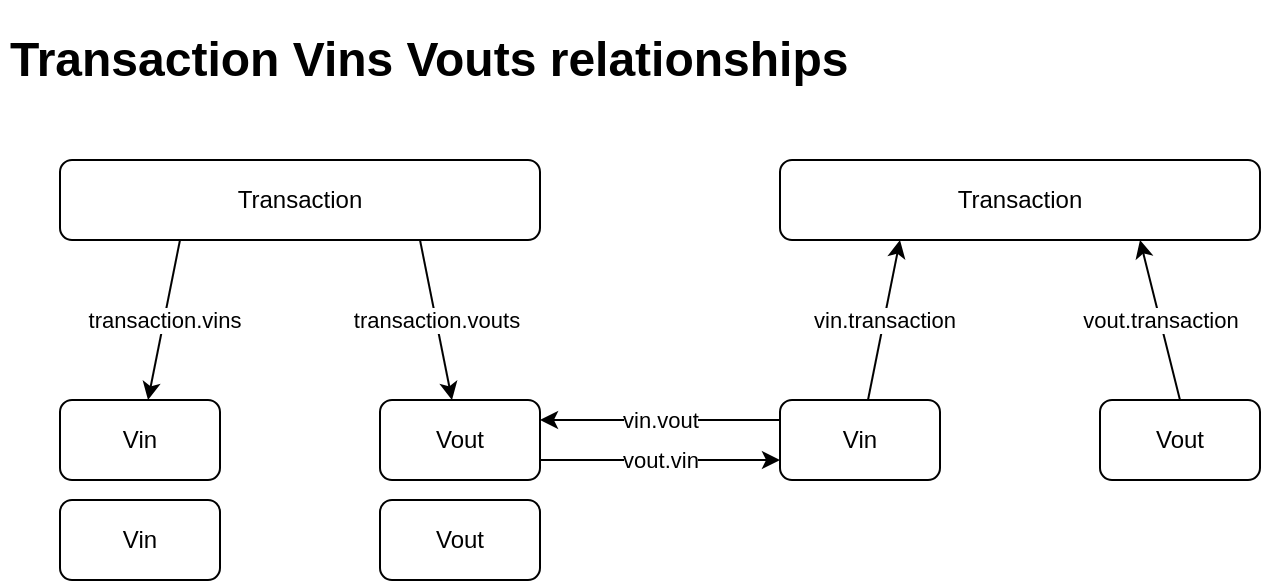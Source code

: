 <mxfile>
    <diagram id="qHLsLJoB1cqdEK1VO3AA" name="Transaction">
        <mxGraphModel dx="1240" dy="467" grid="1" gridSize="10" guides="1" tooltips="1" connect="1" arrows="1" fold="1" page="1" pageScale="1" pageWidth="850" pageHeight="1100" math="0" shadow="0">
            <root>
                <mxCell id="0"/>
                <mxCell id="1" parent="0"/>
                <mxCell id="15" value="vin.transaction" style="edgeStyle=none;html=1;entryX=0.25;entryY=1;entryDx=0;entryDy=0;" edge="1" parent="1" source="2" target="9">
                    <mxGeometry relative="1" as="geometry"/>
                </mxCell>
                <mxCell id="17" value="vin.vout" style="edgeStyle=none;html=1;exitX=0;exitY=0.25;exitDx=0;exitDy=0;entryX=1;entryY=0.25;entryDx=0;entryDy=0;" edge="1" parent="1" source="2" target="13">
                    <mxGeometry relative="1" as="geometry"/>
                </mxCell>
                <mxCell id="2" value="Vin" style="rounded=1;whiteSpace=wrap;html=1;" vertex="1" parent="1">
                    <mxGeometry x="400" y="200" width="80" height="40" as="geometry"/>
                </mxCell>
                <mxCell id="10" value="vout.vin" style="edgeStyle=none;html=1;entryX=0;entryY=0.75;entryDx=0;entryDy=0;exitX=1;exitY=0.75;exitDx=0;exitDy=0;" edge="1" parent="1" source="13" target="2">
                    <mxGeometry relative="1" as="geometry"/>
                </mxCell>
                <mxCell id="4" value="Vout" style="rounded=1;whiteSpace=wrap;html=1;" vertex="1" parent="1">
                    <mxGeometry x="560" y="200" width="80" height="40" as="geometry"/>
                </mxCell>
                <mxCell id="16" value="transaction.vouts" style="edgeStyle=none;html=1;exitX=0.75;exitY=1;exitDx=0;exitDy=0;" edge="1" parent="1" source="14" target="13">
                    <mxGeometry relative="1" as="geometry"/>
                </mxCell>
                <mxCell id="9" value="Transaction" style="rounded=1;whiteSpace=wrap;html=1;" vertex="1" parent="1">
                    <mxGeometry x="400" y="80" width="240" height="40" as="geometry"/>
                </mxCell>
                <mxCell id="11" value="Vin" style="rounded=1;whiteSpace=wrap;html=1;" vertex="1" parent="1">
                    <mxGeometry x="40" y="200" width="80" height="40" as="geometry"/>
                </mxCell>
                <mxCell id="19" value="vout.transaction" style="edgeStyle=none;html=1;entryX=0.75;entryY=1;entryDx=0;entryDy=0;exitX=0.5;exitY=0;exitDx=0;exitDy=0;" edge="1" parent="1" source="4" target="9">
                    <mxGeometry relative="1" as="geometry"/>
                </mxCell>
                <mxCell id="13" value="Vout" style="rounded=1;whiteSpace=wrap;html=1;" vertex="1" parent="1">
                    <mxGeometry x="200" y="200" width="80" height="40" as="geometry"/>
                </mxCell>
                <mxCell id="21" value="transaction.vins" style="edgeStyle=none;html=1;exitX=0.25;exitY=1;exitDx=0;exitDy=0;" edge="1" parent="1" source="14" target="11">
                    <mxGeometry relative="1" as="geometry"/>
                </mxCell>
                <mxCell id="14" value="Transaction" style="rounded=1;whiteSpace=wrap;html=1;" vertex="1" parent="1">
                    <mxGeometry x="40" y="80" width="240" height="40" as="geometry"/>
                </mxCell>
                <mxCell id="18" value="Vout" style="rounded=1;whiteSpace=wrap;html=1;" vertex="1" parent="1">
                    <mxGeometry x="200" y="250" width="80" height="40" as="geometry"/>
                </mxCell>
                <mxCell id="22" value="Vin" style="rounded=1;whiteSpace=wrap;html=1;" vertex="1" parent="1">
                    <mxGeometry x="40" y="250" width="80" height="40" as="geometry"/>
                </mxCell>
                <mxCell id="42" value="&lt;h1&gt;Transaction Vins Vouts relationships&lt;/h1&gt;" style="text;html=1;strokeColor=none;fillColor=none;spacing=5;spacingTop=-20;whiteSpace=wrap;overflow=hidden;rounded=0;" vertex="1" parent="1">
                    <mxGeometry x="10" y="10" width="470" height="40" as="geometry"/>
                </mxCell>
            </root>
        </mxGraphModel>
    </diagram>
    <diagram id="fVLlN5fVuzXZGzcx-HhE" name="Address">
        <mxGraphModel dx="1240" dy="467" grid="1" gridSize="10" guides="1" tooltips="1" connect="1" arrows="1" fold="1" page="1" pageScale="1" pageWidth="850" pageHeight="1100" math="0" shadow="0">
            <root>
                <mxCell id="VkCvMzv_z-qRqLYIqAli-0"/>
                <mxCell id="VkCvMzv_z-qRqLYIqAli-1" parent="VkCvMzv_z-qRqLYIqAli-0"/>
                <mxCell id="ca_tJFSk9PKW3v3jFL21-0" value="" style="rounded=0;whiteSpace=wrap;html=1;" vertex="1" parent="VkCvMzv_z-qRqLYIqAli-1">
                    <mxGeometry x="30" y="70" width="100" height="180" as="geometry"/>
                </mxCell>
                <mxCell id="ca_tJFSk9PKW3v3jFL21-1" value=".toAddress" style="edgeStyle=elbowEdgeStyle;elbow=vertical;html=1;entryX=0;entryY=0.25;entryDx=0;entryDy=0;" edge="1" parent="VkCvMzv_z-qRqLYIqAli-1" source="ca_tJFSk9PKW3v3jFL21-2" target="ca_tJFSk9PKW3v3jFL21-4">
                    <mxGeometry relative="1" as="geometry"/>
                </mxCell>
                <mxCell id="ca_tJFSk9PKW3v3jFL21-2" value="Vout&lt;br&gt;.address" style="rounded=1;whiteSpace=wrap;html=1;" vertex="1" parent="VkCvMzv_z-qRqLYIqAli-1">
                    <mxGeometry x="40" y="80" width="80" height="70" as="geometry"/>
                </mxCell>
                <mxCell id="ca_tJFSk9PKW3v3jFL21-3" value=".vouts" style="edgeStyle=elbowEdgeStyle;html=1;elbow=vertical;" edge="1" parent="VkCvMzv_z-qRqLYIqAli-1" source="ca_tJFSk9PKW3v3jFL21-4">
                    <mxGeometry relative="1" as="geometry">
                        <mxPoint x="130" y="160" as="targetPoint"/>
                        <Array as="points">
                            <mxPoint x="140" y="160"/>
                        </Array>
                    </mxGeometry>
                </mxCell>
                <mxCell id="ca_tJFSk9PKW3v3jFL21-13" value=".balances" style="edgeStyle=elbowEdgeStyle;elbow=vertical;html=1;entryX=0;entryY=0.5;entryDx=0;entryDy=0;" edge="1" parent="VkCvMzv_z-qRqLYIqAli-1" source="ca_tJFSk9PKW3v3jFL21-4" target="ca_tJFSk9PKW3v3jFL21-8">
                    <mxGeometry relative="1" as="geometry"/>
                </mxCell>
                <mxCell id="ca_tJFSk9PKW3v3jFL21-4" value="address" style="rounded=1;whiteSpace=wrap;html=1;" vertex="1" parent="VkCvMzv_z-qRqLYIqAli-1">
                    <mxGeometry x="240" y="80" width="160" height="160" as="geometry"/>
                </mxCell>
                <mxCell id="ca_tJFSk9PKW3v3jFL21-5" value="&lt;h1&gt;Address relationships&lt;/h1&gt;" style="text;html=1;strokeColor=none;fillColor=none;spacing=5;spacingTop=-20;whiteSpace=wrap;overflow=hidden;rounded=0;" vertex="1" parent="VkCvMzv_z-qRqLYIqAli-1">
                    <mxGeometry x="10" y="10" width="380" height="40" as="geometry"/>
                </mxCell>
                <mxCell id="ca_tJFSk9PKW3v3jFL21-6" value=".toAddress" style="edgeStyle=elbowEdgeStyle;elbow=vertical;html=1;entryX=0;entryY=0.75;entryDx=0;entryDy=0;" edge="1" parent="VkCvMzv_z-qRqLYIqAli-1" source="ca_tJFSk9PKW3v3jFL21-7" target="ca_tJFSk9PKW3v3jFL21-4">
                    <mxGeometry relative="1" as="geometry"/>
                </mxCell>
                <mxCell id="ca_tJFSk9PKW3v3jFL21-7" value="Vout&lt;br&gt;.address" style="rounded=1;whiteSpace=wrap;html=1;" vertex="1" parent="VkCvMzv_z-qRqLYIqAli-1">
                    <mxGeometry x="40" y="170" width="80" height="70" as="geometry"/>
                </mxCell>
                <mxCell id="ca_tJFSk9PKW3v3jFL21-8" value="" style="rounded=0;whiteSpace=wrap;html=1;" vertex="1" parent="VkCvMzv_z-qRqLYIqAli-1">
                    <mxGeometry x="510" y="70" width="140" height="180" as="geometry"/>
                </mxCell>
                <mxCell id="ca_tJFSk9PKW3v3jFL21-11" value=".ofAddress" style="edgeStyle=elbowEdgeStyle;elbow=vertical;html=1;" edge="1" parent="VkCvMzv_z-qRqLYIqAli-1" source="ca_tJFSk9PKW3v3jFL21-9" target="ca_tJFSk9PKW3v3jFL21-4">
                    <mxGeometry relative="1" as="geometry"/>
                </mxCell>
                <mxCell id="ca_tJFSk9PKW3v3jFL21-9" value="AddressBalance&lt;br&gt;.address" style="rounded=1;whiteSpace=wrap;html=1;" vertex="1" parent="VkCvMzv_z-qRqLYIqAli-1">
                    <mxGeometry x="520" y="80" width="120" height="70" as="geometry"/>
                </mxCell>
                <mxCell id="ca_tJFSk9PKW3v3jFL21-12" value=".ofAddress" style="edgeStyle=elbowEdgeStyle;elbow=vertical;html=1;" edge="1" parent="VkCvMzv_z-qRqLYIqAli-1" source="ca_tJFSk9PKW3v3jFL21-10" target="ca_tJFSk9PKW3v3jFL21-4">
                    <mxGeometry relative="1" as="geometry"/>
                </mxCell>
                <mxCell id="ca_tJFSk9PKW3v3jFL21-10" value="AddressBalance&lt;br&gt;.address" style="rounded=1;whiteSpace=wrap;html=1;" vertex="1" parent="VkCvMzv_z-qRqLYIqAli-1">
                    <mxGeometry x="520" y="170" width="120" height="70" as="geometry"/>
                </mxCell>
                <mxCell id="ca_tJFSk9PKW3v3jFL21-14" value="" style="rounded=0;whiteSpace=wrap;html=1;" vertex="1" parent="VkCvMzv_z-qRqLYIqAli-1">
                    <mxGeometry x="30" y="430" width="180" height="60" as="geometry"/>
                </mxCell>
                <mxCell id="ca_tJFSk9PKW3v3jFL21-16" value="Wallet" style="rounded=1;whiteSpace=wrap;html=1;" vertex="1" parent="VkCvMzv_z-qRqLYIqAli-1">
                    <mxGeometry x="130" y="440" width="70" height="40" as="geometry"/>
                </mxCell>
                <mxCell id="ca_tJFSk9PKW3v3jFL21-25" value=".addresses" style="edgeStyle=elbowEdgeStyle;html=1;entryX=0.25;entryY=1;entryDx=0;entryDy=0;" edge="1" parent="VkCvMzv_z-qRqLYIqAli-1" source="ca_tJFSk9PKW3v3jFL21-17" target="ca_tJFSk9PKW3v3jFL21-22">
                    <mxGeometry relative="1" as="geometry">
                        <mxPoint y="400" as="targetPoint"/>
                    </mxGeometry>
                </mxCell>
                <mxCell id="ca_tJFSk9PKW3v3jFL21-17" value="Wallet" style="rounded=1;whiteSpace=wrap;html=1;" vertex="1" parent="VkCvMzv_z-qRqLYIqAli-1">
                    <mxGeometry x="40" y="440" width="70" height="40" as="geometry"/>
                </mxCell>
                <mxCell id="ca_tJFSk9PKW3v3jFL21-22" value="" style="rounded=0;whiteSpace=wrap;html=1;" vertex="1" parent="VkCvMzv_z-qRqLYIqAli-1">
                    <mxGeometry x="30" y="310" width="180" height="60" as="geometry"/>
                </mxCell>
                <mxCell id="ca_tJFSk9PKW3v3jFL21-27" value=".wallets" style="edgeStyle=elbowEdgeStyle;html=1;entryX=0.75;entryY=0;entryDx=0;entryDy=0;" edge="1" parent="VkCvMzv_z-qRqLYIqAli-1" source="ca_tJFSk9PKW3v3jFL21-23" target="ca_tJFSk9PKW3v3jFL21-14">
                    <mxGeometry relative="1" as="geometry">
                        <mxPoint x="210" y="410" as="targetPoint"/>
                    </mxGeometry>
                </mxCell>
                <mxCell id="ca_tJFSk9PKW3v3jFL21-23" value="Address" style="rounded=1;whiteSpace=wrap;html=1;" vertex="1" parent="VkCvMzv_z-qRqLYIqAli-1">
                    <mxGeometry x="130" y="320" width="70" height="40" as="geometry"/>
                </mxCell>
                <mxCell id="ca_tJFSk9PKW3v3jFL21-24" value="Address" style="rounded=1;whiteSpace=wrap;html=1;" vertex="1" parent="VkCvMzv_z-qRqLYIqAli-1">
                    <mxGeometry x="40" y="320" width="70" height="40" as="geometry"/>
                </mxCell>
                <mxCell id="4qh_kSi5nV7RQIIv8A8w-2" value=".nextUnusedAddress" style="edgeStyle=elbowEdgeStyle;elbow=vertical;html=1;entryX=0;entryY=0.5;entryDx=0;entryDy=0;" edge="1" parent="VkCvMzv_z-qRqLYIqAli-1" source="4qh_kSi5nV7RQIIv8A8w-0" target="4qh_kSi5nV7RQIIv8A8w-1">
                    <mxGeometry relative="1" as="geometry"/>
                </mxCell>
                <mxCell id="4qh_kSi5nV7RQIIv8A8w-0" value="Wallet" style="rounded=1;whiteSpace=wrap;html=1;" vertex="1" parent="VkCvMzv_z-qRqLYIqAli-1">
                    <mxGeometry x="40" y="560" width="70" height="40" as="geometry"/>
                </mxCell>
                <mxCell id="4qh_kSi5nV7RQIIv8A8w-1" value="Address" style="rounded=1;whiteSpace=wrap;html=1;" vertex="1" parent="VkCvMzv_z-qRqLYIqAli-1">
                    <mxGeometry x="280" y="560" width="70" height="40" as="geometry"/>
                </mxCell>
            </root>
        </mxGraphModel>
    </diagram>
    <diagram id="CdqLAw8yWthwPMzePcwe" name="Asset">
        <mxGraphModel dx="1240" dy="467" grid="1" gridSize="10" guides="1" tooltips="1" connect="1" arrows="1" fold="1" page="1" pageScale="1" pageWidth="850" pageHeight="1100" math="0" shadow="0">
            <root>
                <mxCell id="PKiCuLvS-IThDVhkIVAQ-0"/>
                <mxCell id="PKiCuLvS-IThDVhkIVAQ-1" parent="PKiCuLvS-IThDVhkIVAQ-0"/>
                <mxCell id="QFYoJzMJZc8vY2araQZo-0" value="" style="rounded=0;whiteSpace=wrap;html=1;" vertex="1" parent="PKiCuLvS-IThDVhkIVAQ-1">
                    <mxGeometry x="30" y="70" width="100" height="180" as="geometry"/>
                </mxCell>
                <mxCell id="QFYoJzMJZc8vY2araQZo-20" value=".vouts" style="edgeStyle=elbowEdgeStyle;elbow=vertical;html=1;entryX=1;entryY=0.5;entryDx=0;entryDy=0;" edge="1" parent="PKiCuLvS-IThDVhkIVAQ-1" source="I4AV2vwx2798LuyGhgIe-2" target="QFYoJzMJZc8vY2araQZo-0">
                    <mxGeometry relative="1" as="geometry"/>
                </mxCell>
                <mxCell id="QFYoJzMJZc8vY2araQZo-21" value=".addressBalances" style="edgeStyle=elbowEdgeStyle;elbow=vertical;html=1;entryX=1;entryY=0.5;entryDx=0;entryDy=0;" edge="1" parent="PKiCuLvS-IThDVhkIVAQ-1" source="I4AV2vwx2798LuyGhgIe-2" target="QFYoJzMJZc8vY2araQZo-7">
                    <mxGeometry relative="1" as="geometry"/>
                </mxCell>
                <mxCell id="QFYoJzMJZc8vY2araQZo-26" value=".walletBalances" style="edgeStyle=elbowEdgeStyle;elbow=vertical;html=1;entryX=1;entryY=0.5;entryDx=0;entryDy=0;" edge="1" parent="PKiCuLvS-IThDVhkIVAQ-1" source="I4AV2vwx2798LuyGhgIe-2" target="QFYoJzMJZc8vY2araQZo-13">
                    <mxGeometry relative="1" as="geometry"/>
                </mxCell>
                <mxCell id="I4AV2vwx2798LuyGhgIe-2" value="Asset" style="rounded=1;whiteSpace=wrap;html=1;" vertex="1" parent="PKiCuLvS-IThDVhkIVAQ-1">
                    <mxGeometry x="320" y="80" width="80" height="560" as="geometry"/>
                </mxCell>
                <mxCell id="QFYoJzMJZc8vY2araQZo-19" value=".asset" style="edgeStyle=elbowEdgeStyle;elbow=vertical;html=1;" edge="1" parent="PKiCuLvS-IThDVhkIVAQ-1" source="QFYoJzMJZc8vY2araQZo-1" target="I4AV2vwx2798LuyGhgIe-2">
                    <mxGeometry relative="1" as="geometry"/>
                </mxCell>
                <mxCell id="QFYoJzMJZc8vY2araQZo-1" value="Vout&lt;br&gt;.symbol" style="rounded=1;whiteSpace=wrap;html=1;" vertex="1" parent="PKiCuLvS-IThDVhkIVAQ-1">
                    <mxGeometry x="40" y="80" width="80" height="70" as="geometry"/>
                </mxCell>
                <mxCell id="QFYoJzMJZc8vY2araQZo-27" value=".asset" style="edgeStyle=elbowEdgeStyle;elbow=vertical;html=1;" edge="1" parent="PKiCuLvS-IThDVhkIVAQ-1" source="QFYoJzMJZc8vY2araQZo-2" target="I4AV2vwx2798LuyGhgIe-2">
                    <mxGeometry relative="1" as="geometry"/>
                </mxCell>
                <mxCell id="QFYoJzMJZc8vY2araQZo-2" value="Vout&lt;br&gt;.symbol" style="rounded=1;whiteSpace=wrap;html=1;" vertex="1" parent="PKiCuLvS-IThDVhkIVAQ-1">
                    <mxGeometry x="40" y="170" width="80" height="70" as="geometry"/>
                </mxCell>
                <mxCell id="QFYoJzMJZc8vY2araQZo-7" value="" style="rounded=0;whiteSpace=wrap;html=1;" vertex="1" parent="PKiCuLvS-IThDVhkIVAQ-1">
                    <mxGeometry x="30" y="270" width="140" height="180" as="geometry"/>
                </mxCell>
                <mxCell id="QFYoJzMJZc8vY2araQZo-22" value=".asset" style="edgeStyle=elbowEdgeStyle;elbow=vertical;html=1;" edge="1" parent="PKiCuLvS-IThDVhkIVAQ-1" source="QFYoJzMJZc8vY2araQZo-10" target="I4AV2vwx2798LuyGhgIe-2">
                    <mxGeometry relative="1" as="geometry"/>
                </mxCell>
                <mxCell id="QFYoJzMJZc8vY2araQZo-10" value="AddressBalance&lt;br&gt;.symbol" style="rounded=1;whiteSpace=wrap;html=1;" vertex="1" parent="PKiCuLvS-IThDVhkIVAQ-1">
                    <mxGeometry x="40" y="280" width="120" height="70" as="geometry"/>
                </mxCell>
                <mxCell id="QFYoJzMJZc8vY2araQZo-23" value=".asset" style="edgeStyle=elbowEdgeStyle;elbow=vertical;html=1;" edge="1" parent="PKiCuLvS-IThDVhkIVAQ-1" source="QFYoJzMJZc8vY2araQZo-12" target="I4AV2vwx2798LuyGhgIe-2">
                    <mxGeometry relative="1" as="geometry"/>
                </mxCell>
                <mxCell id="QFYoJzMJZc8vY2araQZo-12" value="AddresBalance&lt;br&gt;.symbol" style="rounded=1;whiteSpace=wrap;html=1;" vertex="1" parent="PKiCuLvS-IThDVhkIVAQ-1">
                    <mxGeometry x="40" y="370" width="120" height="70" as="geometry"/>
                </mxCell>
                <mxCell id="QFYoJzMJZc8vY2araQZo-13" value="" style="rounded=0;whiteSpace=wrap;html=1;" vertex="1" parent="PKiCuLvS-IThDVhkIVAQ-1">
                    <mxGeometry x="30" y="470" width="140" height="180" as="geometry"/>
                </mxCell>
                <mxCell id="QFYoJzMJZc8vY2araQZo-24" value=".asset" style="edgeStyle=elbowEdgeStyle;elbow=vertical;html=1;" edge="1" parent="PKiCuLvS-IThDVhkIVAQ-1" source="QFYoJzMJZc8vY2araQZo-16" target="I4AV2vwx2798LuyGhgIe-2">
                    <mxGeometry relative="1" as="geometry"/>
                </mxCell>
                <mxCell id="QFYoJzMJZc8vY2araQZo-16" value="WalletBalance&lt;br&gt;.symbol" style="rounded=1;whiteSpace=wrap;html=1;" vertex="1" parent="PKiCuLvS-IThDVhkIVAQ-1">
                    <mxGeometry x="40" y="480" width="120" height="70" as="geometry"/>
                </mxCell>
                <mxCell id="QFYoJzMJZc8vY2araQZo-25" value=".asset" style="edgeStyle=elbowEdgeStyle;elbow=vertical;html=1;" edge="1" parent="PKiCuLvS-IThDVhkIVAQ-1" source="QFYoJzMJZc8vY2araQZo-18" target="I4AV2vwx2798LuyGhgIe-2">
                    <mxGeometry relative="1" as="geometry"/>
                </mxCell>
                <mxCell id="QFYoJzMJZc8vY2araQZo-18" value="WalletBalance&lt;br&gt;.symbol" style="rounded=1;whiteSpace=wrap;html=1;" vertex="1" parent="PKiCuLvS-IThDVhkIVAQ-1">
                    <mxGeometry x="40" y="570" width="120" height="70" as="geometry"/>
                </mxCell>
            </root>
        </mxGraphModel>
    </diagram>
</mxfile>